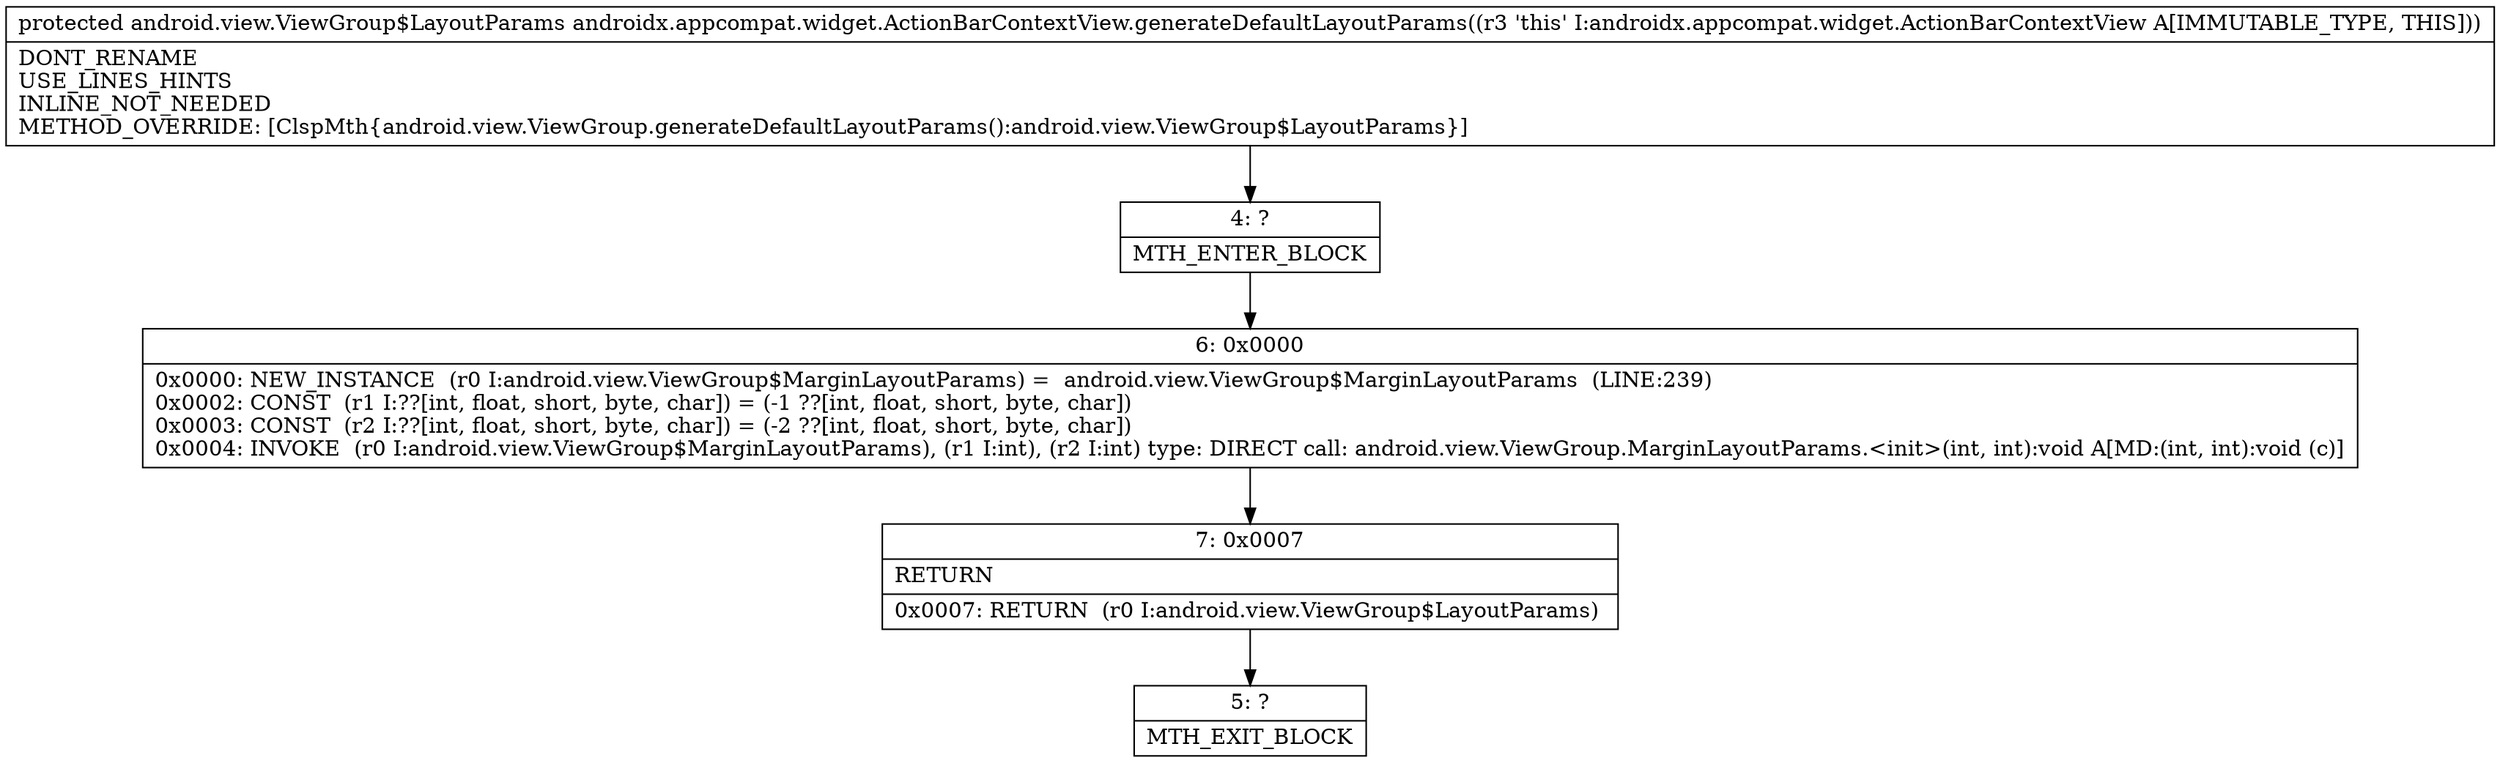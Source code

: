 digraph "CFG forandroidx.appcompat.widget.ActionBarContextView.generateDefaultLayoutParams()Landroid\/view\/ViewGroup$LayoutParams;" {
Node_4 [shape=record,label="{4\:\ ?|MTH_ENTER_BLOCK\l}"];
Node_6 [shape=record,label="{6\:\ 0x0000|0x0000: NEW_INSTANCE  (r0 I:android.view.ViewGroup$MarginLayoutParams) =  android.view.ViewGroup$MarginLayoutParams  (LINE:239)\l0x0002: CONST  (r1 I:??[int, float, short, byte, char]) = (\-1 ??[int, float, short, byte, char]) \l0x0003: CONST  (r2 I:??[int, float, short, byte, char]) = (\-2 ??[int, float, short, byte, char]) \l0x0004: INVOKE  (r0 I:android.view.ViewGroup$MarginLayoutParams), (r1 I:int), (r2 I:int) type: DIRECT call: android.view.ViewGroup.MarginLayoutParams.\<init\>(int, int):void A[MD:(int, int):void (c)]\l}"];
Node_7 [shape=record,label="{7\:\ 0x0007|RETURN\l|0x0007: RETURN  (r0 I:android.view.ViewGroup$LayoutParams) \l}"];
Node_5 [shape=record,label="{5\:\ ?|MTH_EXIT_BLOCK\l}"];
MethodNode[shape=record,label="{protected android.view.ViewGroup$LayoutParams androidx.appcompat.widget.ActionBarContextView.generateDefaultLayoutParams((r3 'this' I:androidx.appcompat.widget.ActionBarContextView A[IMMUTABLE_TYPE, THIS]))  | DONT_RENAME\lUSE_LINES_HINTS\lINLINE_NOT_NEEDED\lMETHOD_OVERRIDE: [ClspMth\{android.view.ViewGroup.generateDefaultLayoutParams():android.view.ViewGroup$LayoutParams\}]\l}"];
MethodNode -> Node_4;Node_4 -> Node_6;
Node_6 -> Node_7;
Node_7 -> Node_5;
}

